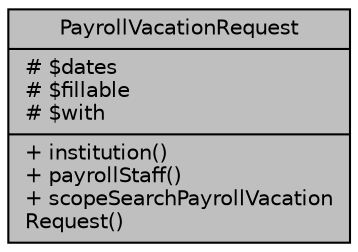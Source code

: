 digraph "PayrollVacationRequest"
{
 // LATEX_PDF_SIZE
  bgcolor="transparent";
  edge [fontname="Helvetica",fontsize="10",labelfontname="Helvetica",labelfontsize="10"];
  node [fontname="Helvetica",fontsize="10",shape=record];
  Node1 [label="{PayrollVacationRequest\n|# $dates\l# $fillable\l# $with\l|+ institution()\l+ payrollStaff()\l+ scopeSearchPayrollVacation\lRequest()\l}",height=0.2,width=0.4,color="black", fillcolor="grey75", style="filled", fontcolor="black",tooltip="Datos de las solicitudes de vacaciones."];
}
